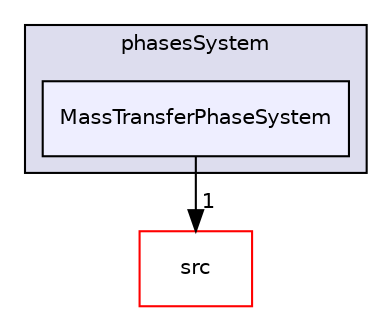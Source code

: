 digraph "applications/solvers/multiphase/icoReactingMultiphaseInterFoam/phasesSystem/MassTransferPhaseSystem" {
  bgcolor=transparent;
  compound=true
  node [ fontsize="10", fontname="Helvetica"];
  edge [ labelfontsize="10", labelfontname="Helvetica"];
  subgraph clusterdir_9814e8b96a810c0bc5aa9f21bfecc094 {
    graph [ bgcolor="#ddddee", pencolor="black", label="phasesSystem" fontname="Helvetica", fontsize="10", URL="dir_9814e8b96a810c0bc5aa9f21bfecc094.html"]
  dir_96e342c4616a8c768001902afad6c0db [shape=box, label="MassTransferPhaseSystem", style="filled", fillcolor="#eeeeff", pencolor="black", URL="dir_96e342c4616a8c768001902afad6c0db.html"];
  }
  dir_68267d1309a1af8e8297ef4c3efbcdba [shape=box label="src" color="red" URL="dir_68267d1309a1af8e8297ef4c3efbcdba.html"];
  dir_96e342c4616a8c768001902afad6c0db->dir_68267d1309a1af8e8297ef4c3efbcdba [headlabel="1", labeldistance=1.5 headhref="dir_000201_000499.html"];
}
